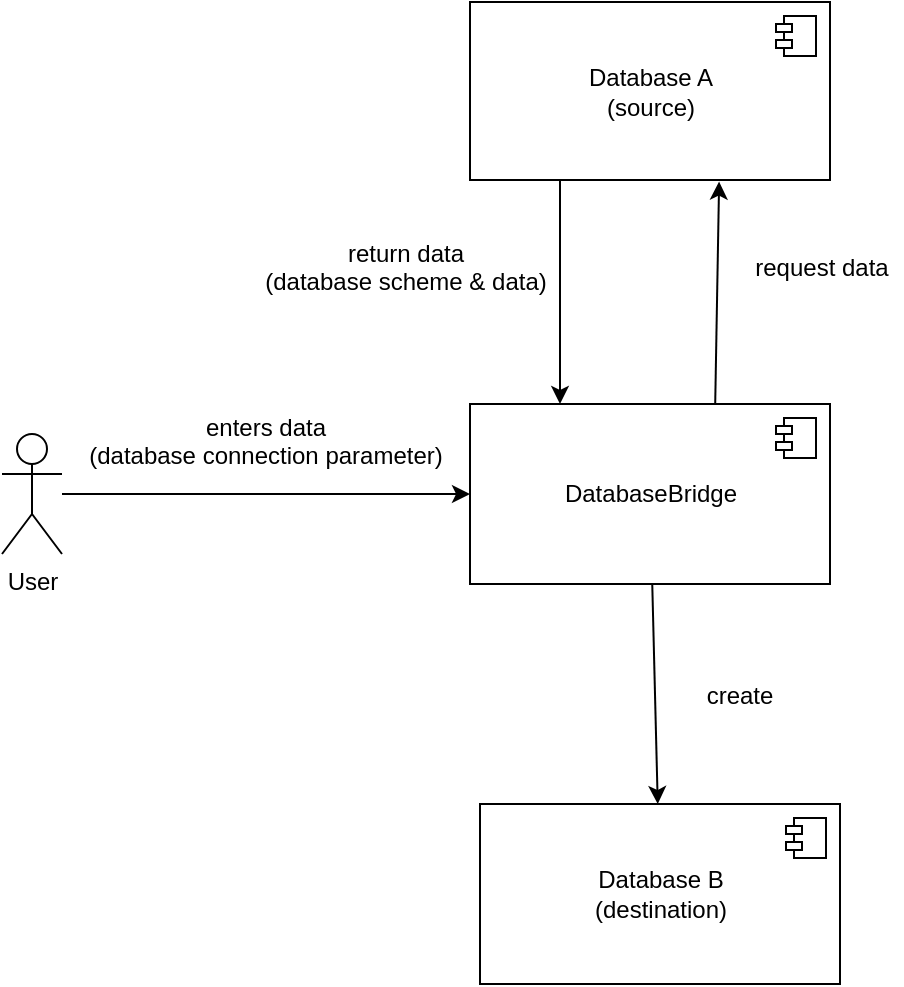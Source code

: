 <mxfile version="20.0.3" type="device"><diagram id="IR_Ej0Za1G7L0T5xo3O8" name="Page-1"><mxGraphModel dx="1183" dy="800" grid="0" gridSize="10" guides="1" tooltips="1" connect="1" arrows="1" fold="1" page="1" pageScale="1" pageWidth="1169" pageHeight="827" math="0" shadow="0"><root><mxCell id="0"/><mxCell id="1" parent="0"/><mxCell id="CoepV77iJeMsVtelfybb-1" value="User" style="shape=umlActor;verticalLabelPosition=bottom;verticalAlign=top;html=1;outlineConnect=0;" vertex="1" parent="1"><mxGeometry x="89" y="268" width="30" height="60" as="geometry"/></mxCell><mxCell id="CoepV77iJeMsVtelfybb-8" value="" style="rounded=0;orthogonalLoop=1;jettySize=auto;html=1;startArrow=classic;startFill=1;endArrow=none;endFill=0;" edge="1" parent="1" source="CoepV77iJeMsVtelfybb-2" target="CoepV77iJeMsVtelfybb-1"><mxGeometry relative="1" as="geometry"/></mxCell><mxCell id="CoepV77iJeMsVtelfybb-11" value="" style="edgeStyle=none;rounded=0;orthogonalLoop=1;jettySize=auto;html=1;startArrow=none;startFill=0;endArrow=classic;endFill=1;exitX=0.681;exitY=0.013;exitDx=0;exitDy=0;exitPerimeter=0;entryX=0.692;entryY=1.009;entryDx=0;entryDy=0;entryPerimeter=0;" edge="1" parent="1" source="CoepV77iJeMsVtelfybb-2" target="CoepV77iJeMsVtelfybb-4"><mxGeometry relative="1" as="geometry"/></mxCell><mxCell id="CoepV77iJeMsVtelfybb-15" value="" style="edgeStyle=none;rounded=0;orthogonalLoop=1;jettySize=auto;html=1;startArrow=none;startFill=0;endArrow=classic;endFill=1;" edge="1" parent="1" source="CoepV77iJeMsVtelfybb-2" target="CoepV77iJeMsVtelfybb-6"><mxGeometry relative="1" as="geometry"/></mxCell><mxCell id="CoepV77iJeMsVtelfybb-2" value="DatabaseBridge" style="html=1;dropTarget=0;" vertex="1" parent="1"><mxGeometry x="323" y="253" width="180" height="90" as="geometry"/></mxCell><mxCell id="CoepV77iJeMsVtelfybb-3" value="" style="shape=module;jettyWidth=8;jettyHeight=4;" vertex="1" parent="CoepV77iJeMsVtelfybb-2"><mxGeometry x="1" width="20" height="20" relative="1" as="geometry"><mxPoint x="-27" y="7" as="offset"/></mxGeometry></mxCell><mxCell id="CoepV77iJeMsVtelfybb-13" value="" style="edgeStyle=none;rounded=0;orthogonalLoop=1;jettySize=auto;html=1;startArrow=none;startFill=0;endArrow=classic;endFill=1;exitX=0.25;exitY=1;exitDx=0;exitDy=0;entryX=0.25;entryY=0;entryDx=0;entryDy=0;" edge="1" parent="1" source="CoepV77iJeMsVtelfybb-4" target="CoepV77iJeMsVtelfybb-2"><mxGeometry relative="1" as="geometry"/></mxCell><mxCell id="CoepV77iJeMsVtelfybb-4" value="&lt;div&gt;Database A&lt;/div&gt;&lt;div&gt;(source)&lt;br&gt;&lt;/div&gt;" style="html=1;dropTarget=0;" vertex="1" parent="1"><mxGeometry x="323" y="52" width="180" height="89" as="geometry"/></mxCell><mxCell id="CoepV77iJeMsVtelfybb-5" value="" style="shape=module;jettyWidth=8;jettyHeight=4;" vertex="1" parent="CoepV77iJeMsVtelfybb-4"><mxGeometry x="1" width="20" height="20" relative="1" as="geometry"><mxPoint x="-27" y="7" as="offset"/></mxGeometry></mxCell><mxCell id="CoepV77iJeMsVtelfybb-6" value="&lt;div&gt;Database B&lt;br&gt;(destination)&lt;br&gt;&lt;/div&gt;" style="html=1;dropTarget=0;" vertex="1" parent="1"><mxGeometry x="328" y="453" width="180" height="90" as="geometry"/></mxCell><mxCell id="CoepV77iJeMsVtelfybb-7" value="" style="shape=module;jettyWidth=8;jettyHeight=4;" vertex="1" parent="CoepV77iJeMsVtelfybb-6"><mxGeometry x="1" width="20" height="20" relative="1" as="geometry"><mxPoint x="-27" y="7" as="offset"/></mxGeometry></mxCell><mxCell id="CoepV77iJeMsVtelfybb-9" value="enters data&#xA;(database connection parameter)" style="text;align=center;fontStyle=0;verticalAlign=middle;spacingLeft=3;spacingRight=3;strokeColor=none;rotatable=0;points=[[0,0.5],[1,0.5]];portConstraint=eastwest;" vertex="1" parent="1"><mxGeometry x="181" y="258" width="80" height="26" as="geometry"/></mxCell><mxCell id="CoepV77iJeMsVtelfybb-12" value="request data" style="text;align=center;fontStyle=0;verticalAlign=middle;spacingLeft=3;spacingRight=3;strokeColor=none;rotatable=0;points=[[0,0.5],[1,0.5]];portConstraint=eastwest;" vertex="1" parent="1"><mxGeometry x="459" y="171" width="80" height="26" as="geometry"/></mxCell><mxCell id="CoepV77iJeMsVtelfybb-14" value="return data &#xA;(database scheme &amp; data)" style="text;align=center;fontStyle=0;verticalAlign=middle;spacingLeft=3;spacingRight=3;strokeColor=none;rotatable=0;points=[[0,0.5],[1,0.5]];portConstraint=eastwest;" vertex="1" parent="1"><mxGeometry x="251" y="171" width="80" height="26" as="geometry"/></mxCell><mxCell id="CoepV77iJeMsVtelfybb-17" value="create" style="text;align=center;fontStyle=0;verticalAlign=middle;spacingLeft=3;spacingRight=3;strokeColor=none;rotatable=0;points=[[0,0.5],[1,0.5]];portConstraint=eastwest;" vertex="1" parent="1"><mxGeometry x="418" y="385" width="80" height="26" as="geometry"/></mxCell></root></mxGraphModel></diagram></mxfile>